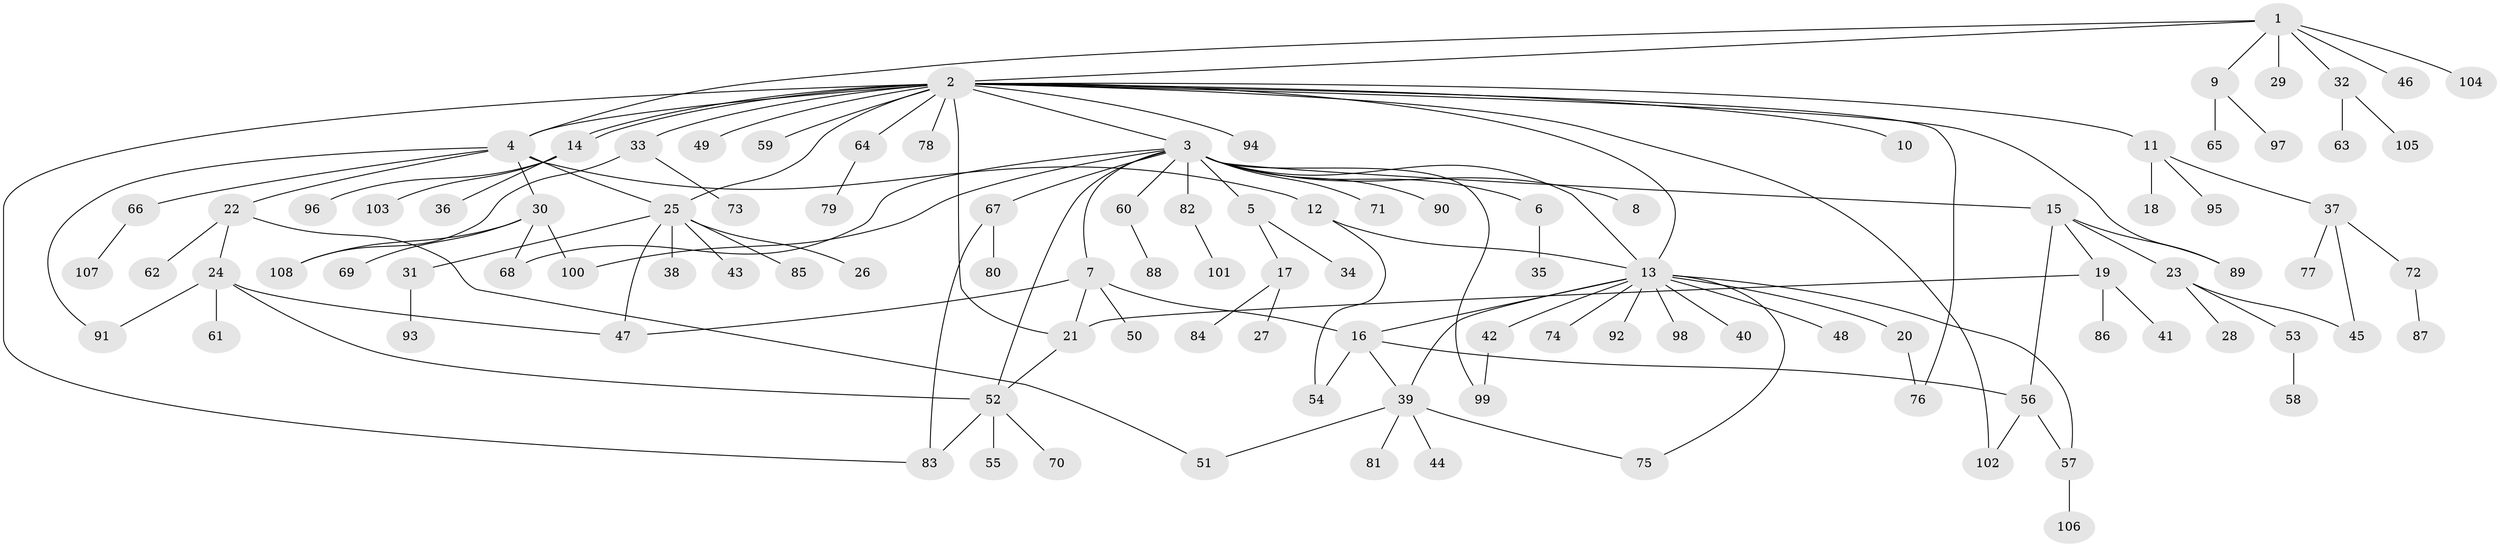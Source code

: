 // coarse degree distribution, {6: 0.02631578947368421, 18: 0.013157894736842105, 15: 0.013157894736842105, 8: 0.02631578947368421, 2: 0.21052631578947367, 1: 0.47368421052631576, 4: 0.05263157894736842, 3: 0.13157894736842105, 5: 0.02631578947368421, 12: 0.013157894736842105, 7: 0.013157894736842105}
// Generated by graph-tools (version 1.1) at 2025/50/03/04/25 22:50:31]
// undirected, 108 vertices, 136 edges
graph export_dot {
  node [color=gray90,style=filled];
  1;
  2;
  3;
  4;
  5;
  6;
  7;
  8;
  9;
  10;
  11;
  12;
  13;
  14;
  15;
  16;
  17;
  18;
  19;
  20;
  21;
  22;
  23;
  24;
  25;
  26;
  27;
  28;
  29;
  30;
  31;
  32;
  33;
  34;
  35;
  36;
  37;
  38;
  39;
  40;
  41;
  42;
  43;
  44;
  45;
  46;
  47;
  48;
  49;
  50;
  51;
  52;
  53;
  54;
  55;
  56;
  57;
  58;
  59;
  60;
  61;
  62;
  63;
  64;
  65;
  66;
  67;
  68;
  69;
  70;
  71;
  72;
  73;
  74;
  75;
  76;
  77;
  78;
  79;
  80;
  81;
  82;
  83;
  84;
  85;
  86;
  87;
  88;
  89;
  90;
  91;
  92;
  93;
  94;
  95;
  96;
  97;
  98;
  99;
  100;
  101;
  102;
  103;
  104;
  105;
  106;
  107;
  108;
  1 -- 2;
  1 -- 4;
  1 -- 9;
  1 -- 29;
  1 -- 32;
  1 -- 46;
  1 -- 104;
  2 -- 3;
  2 -- 4;
  2 -- 10;
  2 -- 11;
  2 -- 13;
  2 -- 14;
  2 -- 14;
  2 -- 21;
  2 -- 25;
  2 -- 33;
  2 -- 49;
  2 -- 59;
  2 -- 64;
  2 -- 76;
  2 -- 78;
  2 -- 83;
  2 -- 89;
  2 -- 94;
  2 -- 102;
  3 -- 5;
  3 -- 6;
  3 -- 7;
  3 -- 8;
  3 -- 13;
  3 -- 15;
  3 -- 52;
  3 -- 60;
  3 -- 67;
  3 -- 68;
  3 -- 71;
  3 -- 82;
  3 -- 90;
  3 -- 99;
  3 -- 100;
  4 -- 12;
  4 -- 22;
  4 -- 25;
  4 -- 30;
  4 -- 66;
  4 -- 91;
  5 -- 17;
  5 -- 34;
  6 -- 35;
  7 -- 16;
  7 -- 21;
  7 -- 47;
  7 -- 50;
  9 -- 65;
  9 -- 97;
  11 -- 18;
  11 -- 37;
  11 -- 95;
  12 -- 13;
  12 -- 54;
  13 -- 16;
  13 -- 20;
  13 -- 39;
  13 -- 40;
  13 -- 42;
  13 -- 48;
  13 -- 57;
  13 -- 74;
  13 -- 75;
  13 -- 92;
  13 -- 98;
  14 -- 36;
  14 -- 96;
  14 -- 103;
  15 -- 19;
  15 -- 23;
  15 -- 56;
  15 -- 89;
  16 -- 39;
  16 -- 54;
  16 -- 56;
  17 -- 27;
  17 -- 84;
  19 -- 21;
  19 -- 41;
  19 -- 86;
  20 -- 76;
  21 -- 52;
  22 -- 24;
  22 -- 51;
  22 -- 62;
  23 -- 28;
  23 -- 45;
  23 -- 53;
  24 -- 47;
  24 -- 52;
  24 -- 61;
  24 -- 91;
  25 -- 26;
  25 -- 31;
  25 -- 38;
  25 -- 43;
  25 -- 47;
  25 -- 85;
  30 -- 68;
  30 -- 69;
  30 -- 100;
  30 -- 108;
  31 -- 93;
  32 -- 63;
  32 -- 105;
  33 -- 73;
  33 -- 108;
  37 -- 45;
  37 -- 72;
  37 -- 77;
  39 -- 44;
  39 -- 51;
  39 -- 75;
  39 -- 81;
  42 -- 99;
  52 -- 55;
  52 -- 70;
  52 -- 83;
  53 -- 58;
  56 -- 57;
  56 -- 102;
  57 -- 106;
  60 -- 88;
  64 -- 79;
  66 -- 107;
  67 -- 80;
  67 -- 83;
  72 -- 87;
  82 -- 101;
}
